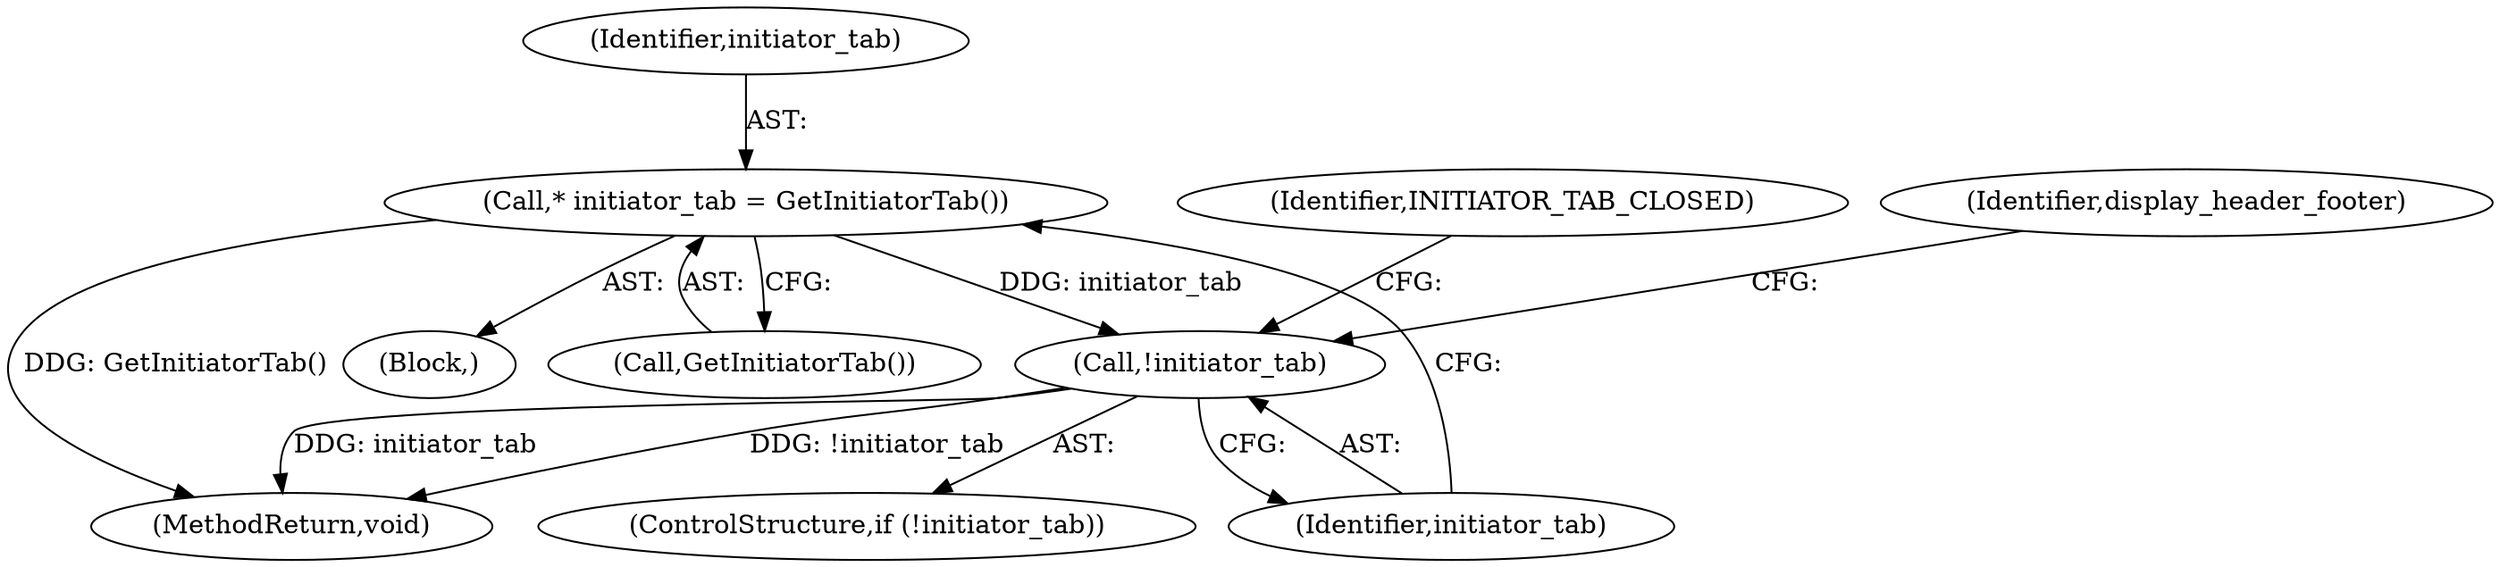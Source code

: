 digraph "0_Chrome_116d0963cadfbf55ef2ec3d13781987c4d80517a_8@pointer" {
"1000137" [label="(Call,* initiator_tab = GetInitiatorTab())"];
"1000141" [label="(Call,!initiator_tab)"];
"1000140" [label="(ControlStructure,if (!initiator_tab))"];
"1000138" [label="(Identifier,initiator_tab)"];
"1000145" [label="(Identifier,INITIATOR_TAB_CLOSED)"];
"1000150" [label="(Identifier,display_header_footer)"];
"1000253" [label="(MethodReturn,void)"];
"1000141" [label="(Call,!initiator_tab)"];
"1000102" [label="(Block,)"];
"1000137" [label="(Call,* initiator_tab = GetInitiatorTab())"];
"1000139" [label="(Call,GetInitiatorTab())"];
"1000142" [label="(Identifier,initiator_tab)"];
"1000137" -> "1000102"  [label="AST: "];
"1000137" -> "1000139"  [label="CFG: "];
"1000138" -> "1000137"  [label="AST: "];
"1000139" -> "1000137"  [label="AST: "];
"1000142" -> "1000137"  [label="CFG: "];
"1000137" -> "1000253"  [label="DDG: GetInitiatorTab()"];
"1000137" -> "1000141"  [label="DDG: initiator_tab"];
"1000141" -> "1000140"  [label="AST: "];
"1000141" -> "1000142"  [label="CFG: "];
"1000142" -> "1000141"  [label="AST: "];
"1000145" -> "1000141"  [label="CFG: "];
"1000150" -> "1000141"  [label="CFG: "];
"1000141" -> "1000253"  [label="DDG: initiator_tab"];
"1000141" -> "1000253"  [label="DDG: !initiator_tab"];
}
